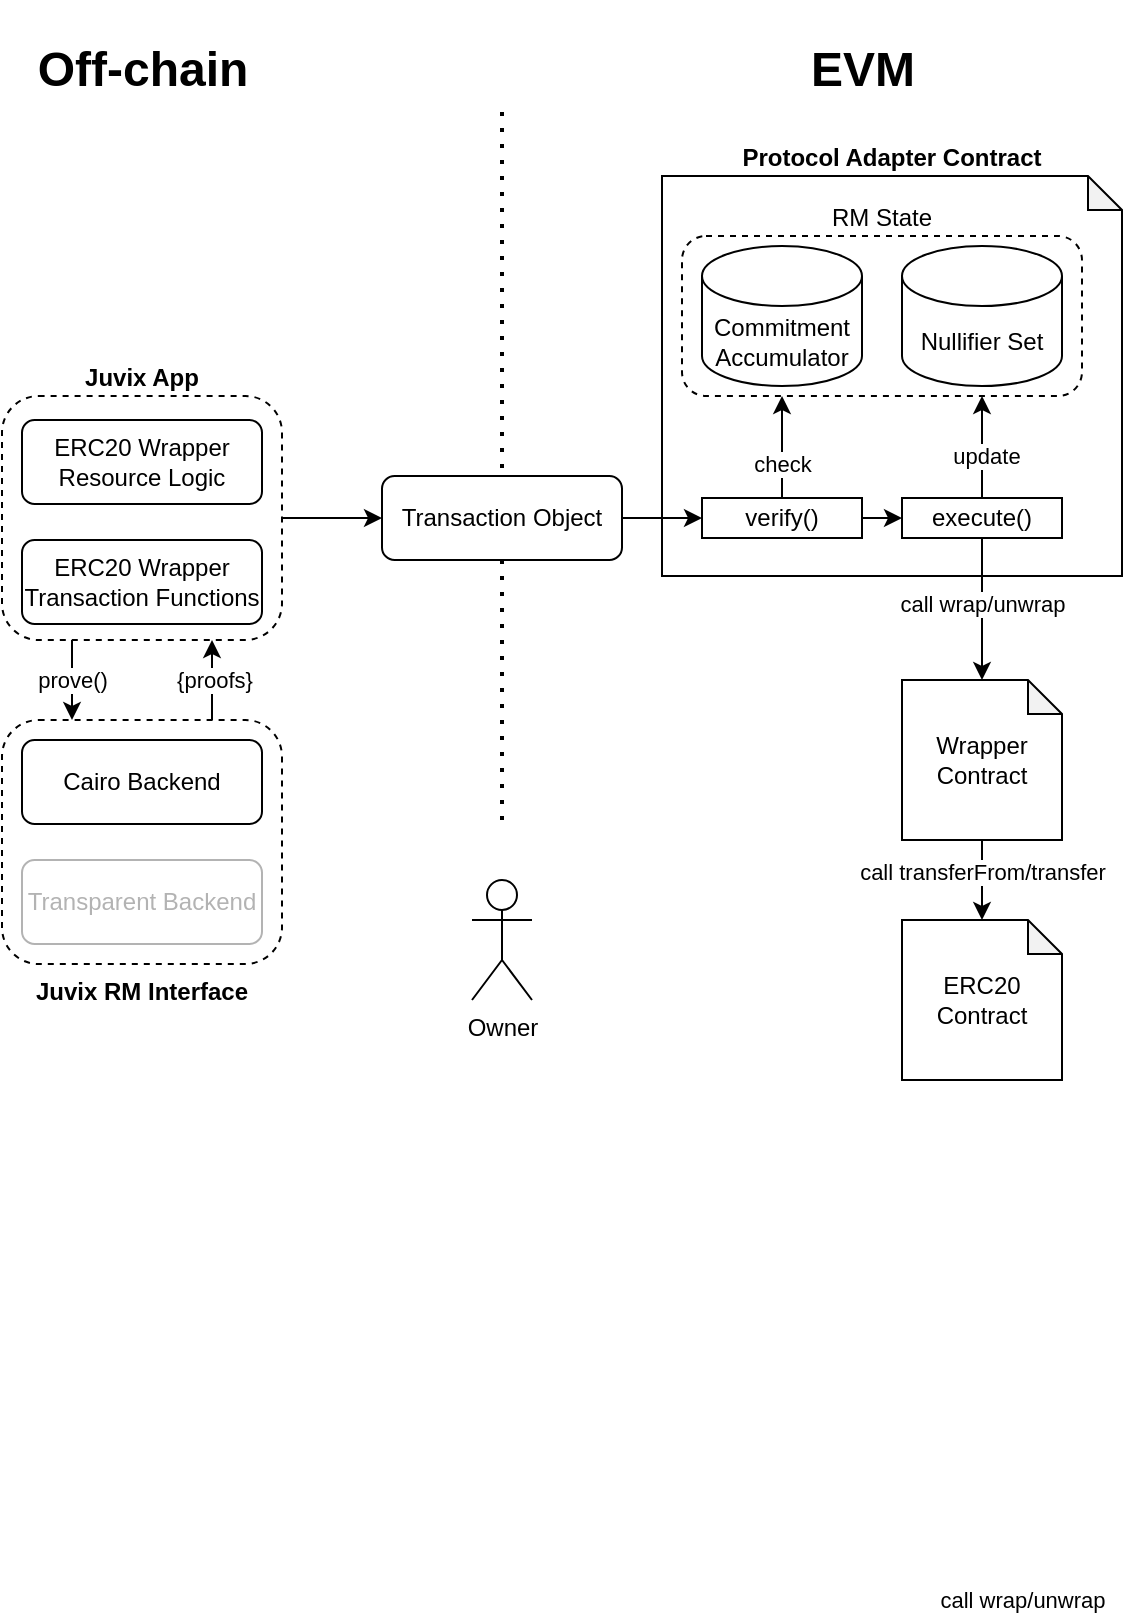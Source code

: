 <mxfile version="26.0.4" pages="2">
  <diagram id="tM9kfIp5Qyka0k5oFpX9" name="PA">
    <mxGraphModel dx="1434" dy="854" grid="1" gridSize="10" guides="1" tooltips="1" connect="1" arrows="1" fold="1" page="1" pageScale="1" pageWidth="1000" pageHeight="1000" math="0" shadow="0">
      <root>
        <mxCell id="0" />
        <mxCell id="1" parent="0" />
        <mxCell id="Yuy0NbO3R7iWnkuzjXzV-1" value="&lt;b&gt;Protocol Adapter Contract&lt;/b&gt;" style="shape=note;whiteSpace=wrap;html=1;backgroundOutline=1;darkOpacity=0.05;size=17;labelPosition=center;verticalLabelPosition=top;align=center;verticalAlign=bottom;" vertex="1" parent="1">
          <mxGeometry x="1080" y="158" width="230" height="200" as="geometry" />
        </mxCell>
        <mxCell id="X1gRVMsdoYetH-ZWvzMt-2" value="" style="endArrow=none;dashed=1;html=1;dashPattern=1 3;strokeWidth=2;rounded=0;" edge="1" parent="1">
          <mxGeometry width="50" height="50" relative="1" as="geometry">
            <mxPoint x="1000" y="480" as="sourcePoint" />
            <mxPoint x="1000" y="120" as="targetPoint" />
          </mxGeometry>
        </mxCell>
        <mxCell id="X1gRVMsdoYetH-ZWvzMt-3" value="&lt;h1&gt;EVM&lt;/h1&gt;" style="text;html=1;align=center;verticalAlign=middle;resizable=0;points=[];autosize=1;strokeColor=none;fillColor=none;" vertex="1" parent="1">
          <mxGeometry x="1140" y="70" width="80" height="70" as="geometry" />
        </mxCell>
        <mxCell id="X1gRVMsdoYetH-ZWvzMt-4" value="&lt;h1&gt;Off-chain&lt;/h1&gt;" style="text;html=1;align=center;verticalAlign=middle;resizable=0;points=[];autosize=1;strokeColor=none;fillColor=none;" vertex="1" parent="1">
          <mxGeometry x="755" y="70" width="130" height="70" as="geometry" />
        </mxCell>
        <mxCell id="X1gRVMsdoYetH-ZWvzMt-6" value="Wrapper&lt;br&gt;Contract" style="shape=note;whiteSpace=wrap;html=1;backgroundOutline=1;darkOpacity=0.05;size=17;" vertex="1" parent="1">
          <mxGeometry x="1200" y="410" width="80" height="80" as="geometry" />
        </mxCell>
        <mxCell id="X1gRVMsdoYetH-ZWvzMt-18" value="prove()" style="edgeStyle=orthogonalEdgeStyle;rounded=0;orthogonalLoop=1;jettySize=auto;html=1;exitX=0.25;exitY=1;exitDx=0;exitDy=0;entryX=0.25;entryY=0;entryDx=0;entryDy=0;" edge="1" parent="1" source="X1gRVMsdoYetH-ZWvzMt-8" target="X1gRVMsdoYetH-ZWvzMt-14">
          <mxGeometry relative="1" as="geometry" />
        </mxCell>
        <mxCell id="X1gRVMsdoYetH-ZWvzMt-21" style="edgeStyle=orthogonalEdgeStyle;rounded=0;orthogonalLoop=1;jettySize=auto;html=1;exitX=1;exitY=0.5;exitDx=0;exitDy=0;entryX=0;entryY=0.5;entryDx=0;entryDy=0;" edge="1" parent="1" source="X1gRVMsdoYetH-ZWvzMt-8" target="X1gRVMsdoYetH-ZWvzMt-22">
          <mxGeometry relative="1" as="geometry">
            <mxPoint x="940" y="329" as="targetPoint" />
          </mxGeometry>
        </mxCell>
        <mxCell id="X1gRVMsdoYetH-ZWvzMt-8" value="&lt;b&gt;Juvix App&lt;/b&gt;" style="rounded=1;whiteSpace=wrap;html=1;dashed=1;labelPosition=center;verticalLabelPosition=top;align=center;verticalAlign=bottom;" vertex="1" parent="1">
          <mxGeometry x="750" y="268" width="140" height="122" as="geometry" />
        </mxCell>
        <mxCell id="X1gRVMsdoYetH-ZWvzMt-9" value="ERC20 Wrapper Resource Logic" style="rounded=1;whiteSpace=wrap;html=1;" vertex="1" parent="1">
          <mxGeometry x="760" y="280" width="120" height="42" as="geometry" />
        </mxCell>
        <mxCell id="X1gRVMsdoYetH-ZWvzMt-10" value="&lt;div&gt;ERC20 Wrapper&lt;/div&gt;Transaction Functions" style="rounded=1;whiteSpace=wrap;html=1;" vertex="1" parent="1">
          <mxGeometry x="760" y="340" width="120" height="42" as="geometry" />
        </mxCell>
        <mxCell id="X1gRVMsdoYetH-ZWvzMt-19" style="edgeStyle=orthogonalEdgeStyle;rounded=0;orthogonalLoop=1;jettySize=auto;html=1;exitX=0.75;exitY=0;exitDx=0;exitDy=0;entryX=0.75;entryY=1;entryDx=0;entryDy=0;" edge="1" parent="1" source="X1gRVMsdoYetH-ZWvzMt-14" target="X1gRVMsdoYetH-ZWvzMt-8">
          <mxGeometry relative="1" as="geometry" />
        </mxCell>
        <mxCell id="X1gRVMsdoYetH-ZWvzMt-20" value="{proofs}" style="edgeLabel;html=1;align=center;verticalAlign=middle;resizable=0;points=[];" vertex="1" connectable="0" parent="X1gRVMsdoYetH-ZWvzMt-19">
          <mxGeometry y="-1" relative="1" as="geometry">
            <mxPoint as="offset" />
          </mxGeometry>
        </mxCell>
        <mxCell id="X1gRVMsdoYetH-ZWvzMt-14" value="&lt;b&gt;Juvix&amp;nbsp;&lt;/b&gt;&lt;b&gt;RM&lt;/b&gt;&lt;b&gt;&amp;nbsp;Interface&lt;/b&gt;" style="rounded=1;whiteSpace=wrap;html=1;dashed=1;labelPosition=center;verticalLabelPosition=bottom;align=center;verticalAlign=top;" vertex="1" parent="1">
          <mxGeometry x="750" y="430" width="140" height="122" as="geometry" />
        </mxCell>
        <mxCell id="X1gRVMsdoYetH-ZWvzMt-16" value="Cairo Backend" style="rounded=1;whiteSpace=wrap;html=1;" vertex="1" parent="1">
          <mxGeometry x="760" y="440" width="120" height="42" as="geometry" />
        </mxCell>
        <mxCell id="X1gRVMsdoYetH-ZWvzMt-22" value="Transaction Object" style="rounded=1;whiteSpace=wrap;html=1;" vertex="1" parent="1">
          <mxGeometry x="940" y="308" width="120" height="42" as="geometry" />
        </mxCell>
        <mxCell id="X1gRVMsdoYetH-ZWvzMt-24" value="Transparent Backend" style="rounded=1;whiteSpace=wrap;html=1;fontColor=#B3B3B3;strokeColor=#B3B3B3;" vertex="1" parent="1">
          <mxGeometry x="760" y="500" width="120" height="42" as="geometry" />
        </mxCell>
        <mxCell id="X1gRVMsdoYetH-ZWvzMt-26" style="edgeStyle=orthogonalEdgeStyle;rounded=0;orthogonalLoop=1;jettySize=auto;html=1;entryX=0;entryY=0.5;entryDx=0;entryDy=0;exitX=1;exitY=0.5;exitDx=0;exitDy=0;" edge="1" parent="1" source="X1gRVMsdoYetH-ZWvzMt-22" target="Yuy0NbO3R7iWnkuzjXzV-9">
          <mxGeometry relative="1" as="geometry">
            <mxPoint x="660" y="290" as="sourcePoint" />
            <mxPoint x="1120" y="219.5" as="targetPoint" />
          </mxGeometry>
        </mxCell>
        <mxCell id="X1gRVMsdoYetH-ZWvzMt-32" value="ERC20&lt;br&gt;Contract" style="shape=note;whiteSpace=wrap;html=1;backgroundOutline=1;darkOpacity=0.05;size=17;" vertex="1" parent="1">
          <mxGeometry x="1200" y="530" width="80" height="80" as="geometry" />
        </mxCell>
        <mxCell id="X1gRVMsdoYetH-ZWvzMt-36" value="Owner" style="shape=umlActor;verticalLabelPosition=bottom;verticalAlign=top;html=1;outlineConnect=0;" vertex="1" parent="1">
          <mxGeometry x="985" y="510" width="30" height="60" as="geometry" />
        </mxCell>
        <mxCell id="X1gRVMsdoYetH-ZWvzMt-69" style="edgeStyle=orthogonalEdgeStyle;rounded=0;orthogonalLoop=1;jettySize=auto;html=1;exitX=0.5;exitY=1;exitDx=0;exitDy=0;entryX=0.5;entryY=0;entryDx=0;entryDy=0;entryPerimeter=0;" edge="1" parent="1" source="Yuy0NbO3R7iWnkuzjXzV-8" target="X1gRVMsdoYetH-ZWvzMt-6">
          <mxGeometry relative="1" as="geometry">
            <mxPoint x="1280" y="500" as="sourcePoint" />
            <mxPoint x="1280" y="650" as="targetPoint" />
          </mxGeometry>
        </mxCell>
        <mxCell id="Yuy0NbO3R7iWnkuzjXzV-14" value="call wrap/unwrap" style="edgeLabel;html=1;align=center;verticalAlign=middle;resizable=0;points=[];" vertex="1" connectable="0" parent="X1gRVMsdoYetH-ZWvzMt-69">
          <mxGeometry x="0.099" y="2" relative="1" as="geometry">
            <mxPoint x="-2" y="-6" as="offset" />
          </mxGeometry>
        </mxCell>
        <mxCell id="X1gRVMsdoYetH-ZWvzMt-75" style="edgeStyle=orthogonalEdgeStyle;rounded=0;orthogonalLoop=1;jettySize=auto;html=1;entryX=0.5;entryY=0;entryDx=0;entryDy=0;entryPerimeter=0;exitX=0.5;exitY=1;exitDx=0;exitDy=0;exitPerimeter=0;" edge="1" parent="1" source="X1gRVMsdoYetH-ZWvzMt-6" target="X1gRVMsdoYetH-ZWvzMt-32">
          <mxGeometry relative="1" as="geometry">
            <mxPoint x="1350" y="440" as="sourcePoint" />
            <mxPoint x="1250" y="420" as="targetPoint" />
          </mxGeometry>
        </mxCell>
        <mxCell id="X1gRVMsdoYetH-ZWvzMt-76" value="call transferFrom/transfer" style="edgeLabel;html=1;align=center;verticalAlign=middle;resizable=0;points=[];" vertex="1" connectable="0" parent="X1gRVMsdoYetH-ZWvzMt-75">
          <mxGeometry x="-0.2" relative="1" as="geometry">
            <mxPoint as="offset" />
          </mxGeometry>
        </mxCell>
        <mxCell id="Yuy0NbO3R7iWnkuzjXzV-5" style="edgeStyle=orthogonalEdgeStyle;rounded=0;orthogonalLoop=1;jettySize=auto;html=1;exitX=0.5;exitY=0;exitDx=0;exitDy=0;entryX=0.75;entryY=1;entryDx=0;entryDy=0;" edge="1" parent="1" source="Yuy0NbO3R7iWnkuzjXzV-8" target="Yuy0NbO3R7iWnkuzjXzV-2">
          <mxGeometry relative="1" as="geometry" />
        </mxCell>
        <mxCell id="Yuy0NbO3R7iWnkuzjXzV-6" value="update" style="edgeLabel;html=1;align=center;verticalAlign=middle;resizable=0;points=[];" vertex="1" connectable="0" parent="Yuy0NbO3R7iWnkuzjXzV-5">
          <mxGeometry x="-0.178" y="-2" relative="1" as="geometry">
            <mxPoint as="offset" />
          </mxGeometry>
        </mxCell>
        <mxCell id="Yuy0NbO3R7iWnkuzjXzV-7" style="edgeStyle=orthogonalEdgeStyle;rounded=0;orthogonalLoop=1;jettySize=auto;html=1;entryX=0;entryY=0.5;entryDx=0;entryDy=0;exitX=1;exitY=0.5;exitDx=0;exitDy=0;" edge="1" parent="1" source="Yuy0NbO3R7iWnkuzjXzV-9" target="Yuy0NbO3R7iWnkuzjXzV-8">
          <mxGeometry relative="1" as="geometry">
            <mxPoint x="1090" y="498" as="sourcePoint" />
          </mxGeometry>
        </mxCell>
        <mxCell id="Yuy0NbO3R7iWnkuzjXzV-8" value="execute()" style="rounded=0;whiteSpace=wrap;html=1;" vertex="1" parent="1">
          <mxGeometry x="1200" y="319" width="80" height="20" as="geometry" />
        </mxCell>
        <mxCell id="Yuy0NbO3R7iWnkuzjXzV-9" value="verify()" style="rounded=0;whiteSpace=wrap;html=1;" vertex="1" parent="1">
          <mxGeometry x="1100" y="319" width="80" height="20" as="geometry" />
        </mxCell>
        <mxCell id="Yuy0NbO3R7iWnkuzjXzV-10" style="edgeStyle=orthogonalEdgeStyle;rounded=0;orthogonalLoop=1;jettySize=auto;html=1;entryX=0.25;entryY=1;entryDx=0;entryDy=0;exitX=0.5;exitY=0;exitDx=0;exitDy=0;" edge="1" parent="1" source="Yuy0NbO3R7iWnkuzjXzV-9" target="Yuy0NbO3R7iWnkuzjXzV-2">
          <mxGeometry relative="1" as="geometry">
            <mxPoint x="1210" y="508" as="sourcePoint" />
            <mxPoint x="1240" y="361" as="targetPoint" />
          </mxGeometry>
        </mxCell>
        <mxCell id="Yuy0NbO3R7iWnkuzjXzV-11" value="check" style="edgeLabel;html=1;align=center;verticalAlign=middle;resizable=0;points=[];" vertex="1" connectable="0" parent="Yuy0NbO3R7iWnkuzjXzV-10">
          <mxGeometry x="-0.267" y="1" relative="1" as="geometry">
            <mxPoint x="1" y="1" as="offset" />
          </mxGeometry>
        </mxCell>
        <mxCell id="Yuy0NbO3R7iWnkuzjXzV-12" value="call wrap/unwrap" style="edgeLabel;html=1;align=center;verticalAlign=middle;resizable=0;points=[];" vertex="1" connectable="0" parent="1">
          <mxGeometry x="1260" y="870" as="geometry" />
        </mxCell>
        <mxCell id="Yuy0NbO3R7iWnkuzjXzV-13" value="" style="group" vertex="1" connectable="0" parent="1">
          <mxGeometry x="1090" y="188" width="200" height="80" as="geometry" />
        </mxCell>
        <mxCell id="Yuy0NbO3R7iWnkuzjXzV-2" value="RM State" style="rounded=1;whiteSpace=wrap;html=1;dashed=1;labelPosition=center;verticalLabelPosition=top;align=center;verticalAlign=bottom;" vertex="1" parent="Yuy0NbO3R7iWnkuzjXzV-13">
          <mxGeometry width="200" height="80" as="geometry" />
        </mxCell>
        <mxCell id="Yuy0NbO3R7iWnkuzjXzV-3" value="Nullifier Set" style="shape=cylinder3;whiteSpace=wrap;html=1;boundedLbl=1;backgroundOutline=1;size=15;" vertex="1" parent="Yuy0NbO3R7iWnkuzjXzV-13">
          <mxGeometry x="110" y="5" width="80" height="70" as="geometry" />
        </mxCell>
        <mxCell id="Yuy0NbO3R7iWnkuzjXzV-4" value="Commitment Accumulator" style="shape=cylinder3;whiteSpace=wrap;html=1;boundedLbl=1;backgroundOutline=1;size=15;" vertex="1" parent="Yuy0NbO3R7iWnkuzjXzV-13">
          <mxGeometry x="10" y="5" width="80" height="70" as="geometry" />
        </mxCell>
      </root>
    </mxGraphModel>
  </diagram>
  <diagram name="Dependencies" id="EIu5864ZiPGgtCrqBXp_">
    <mxGraphModel dx="2434" dy="854" grid="1" gridSize="10" guides="1" tooltips="1" connect="1" arrows="1" fold="1" page="1" pageScale="1" pageWidth="1000" pageHeight="1000" math="0" shadow="0">
      <root>
        <mxCell id="0" />
        <mxCell id="1" parent="0" />
        <mxCell id="OTA7IhnV_E8W4GshgQvg-14" style="edgeStyle=orthogonalEdgeStyle;rounded=0;orthogonalLoop=1;jettySize=auto;html=1;exitX=0.5;exitY=1;exitDx=0;exitDy=0;entryX=0;entryY=0.5;entryDx=0;entryDy=0;noEdgeStyle=1;orthogonal=1;" edge="1" parent="1" source="OTA7IhnV_E8W4GshgQvg-1" target="OTA7IhnV_E8W4GshgQvg-12">
          <mxGeometry relative="1" as="geometry">
            <Array as="points">
              <mxPoint x="92" y="98.333" />
              <mxPoint x="168" y="20" />
            </Array>
          </mxGeometry>
        </mxCell>
        <mxCell id="OTA7IhnV_E8W4GshgQvg-17" value="has" style="edgeLabel;html=1;align=center;verticalAlign=middle;resizable=0;points=[];" vertex="1" connectable="0" parent="OTA7IhnV_E8W4GshgQvg-14">
          <mxGeometry x="0.325" y="1" relative="1" as="geometry">
            <mxPoint as="offset" />
          </mxGeometry>
        </mxCell>
        <mxCell id="OTA7IhnV_E8W4GshgQvg-15" style="edgeStyle=orthogonalEdgeStyle;rounded=0;orthogonalLoop=1;jettySize=auto;html=1;exitX=0.5;exitY=1;exitDx=0;exitDy=0;entryX=0;entryY=0.5;entryDx=0;entryDy=0;noEdgeStyle=1;orthogonal=1;" edge="1" parent="1" source="OTA7IhnV_E8W4GshgQvg-1" target="OTA7IhnV_E8W4GshgQvg-11">
          <mxGeometry relative="1" as="geometry">
            <Array as="points">
              <mxPoint x="96" y="111.667" />
              <mxPoint x="130" y="100" />
              <mxPoint x="310" y="100" />
              <mxPoint x="348" y="117.5" />
            </Array>
          </mxGeometry>
        </mxCell>
        <mxCell id="OTA7IhnV_E8W4GshgQvg-16" value="has" style="edgeLabel;html=1;align=center;verticalAlign=middle;resizable=0;points=[];" vertex="1" connectable="0" parent="OTA7IhnV_E8W4GshgQvg-15">
          <mxGeometry x="-0.188" y="-2" relative="1" as="geometry">
            <mxPoint as="offset" />
          </mxGeometry>
        </mxCell>
        <mxCell id="OTA7IhnV_E8W4GshgQvg-23" style="edgeStyle=orthogonalEdgeStyle;rounded=0;orthogonalLoop=1;jettySize=auto;html=1;exitX=0;exitY=0.5;exitDx=0;exitDy=0;noEdgeStyle=1;orthogonal=1;" edge="1" parent="1" source="OTA7IhnV_E8W4GshgQvg-1" target="OTA7IhnV_E8W4GshgQvg-18">
          <mxGeometry relative="1" as="geometry">
            <Array as="points">
              <mxPoint x="94" y="105" />
              <mxPoint x="130" y="70" />
              <mxPoint x="310" y="70" />
              <mxPoint x="310" y="75" />
              <mxPoint x="490" y="75" />
              <mxPoint x="526" y="120" />
            </Array>
          </mxGeometry>
        </mxCell>
        <mxCell id="OTA7IhnV_E8W4GshgQvg-24" value="has" style="edgeLabel;html=1;align=center;verticalAlign=middle;resizable=0;points=[];" vertex="1" connectable="0" parent="OTA7IhnV_E8W4GshgQvg-23">
          <mxGeometry x="-0.369" relative="1" as="geometry">
            <mxPoint as="offset" />
          </mxGeometry>
        </mxCell>
        <mxCell id="OTA7IhnV_E8W4GshgQvg-29" style="edgeStyle=orthogonalEdgeStyle;rounded=0;orthogonalLoop=1;jettySize=auto;html=1;exitX=1;exitY=0.25;exitDx=0;exitDy=0;noEdgeStyle=1;orthogonal=1;" edge="1" parent="1" source="OTA7IhnV_E8W4GshgQvg-1" target="OTA7IhnV_E8W4GshgQvg-5">
          <mxGeometry relative="1" as="geometry">
            <Array as="points">
              <mxPoint x="96" y="118.333" />
              <mxPoint x="130" y="130" />
              <mxPoint x="310" y="130" />
              <mxPoint x="310" y="175" />
              <mxPoint x="490" y="175" />
              <mxPoint x="528" y="178.75" />
            </Array>
          </mxGeometry>
        </mxCell>
        <mxCell id="OTA7IhnV_E8W4GshgQvg-30" value="computes" style="edgeLabel;html=1;align=center;verticalAlign=middle;resizable=0;points=[];" vertex="1" connectable="0" parent="OTA7IhnV_E8W4GshgQvg-29">
          <mxGeometry x="-0.282" relative="1" as="geometry">
            <mxPoint as="offset" />
          </mxGeometry>
        </mxCell>
        <mxCell id="OTA7IhnV_E8W4GshgQvg-35" style="edgeStyle=orthogonalEdgeStyle;rounded=0;orthogonalLoop=1;jettySize=auto;html=1;exitX=0.5;exitY=0;exitDx=0;exitDy=0;entryX=0;entryY=0.5;entryDx=0;entryDy=0;noEdgeStyle=1;orthogonal=1;" edge="1" parent="1" source="OTA7IhnV_E8W4GshgQvg-1" target="OTA7IhnV_E8W4GshgQvg-34">
          <mxGeometry relative="1" as="geometry">
            <Array as="points">
              <mxPoint x="94" y="125.0" />
              <mxPoint x="168" y="180" />
            </Array>
          </mxGeometry>
        </mxCell>
        <mxCell id="OTA7IhnV_E8W4GshgQvg-36" value="has" style="edgeLabel;html=1;align=center;verticalAlign=middle;resizable=0;points=[];" vertex="1" connectable="0" parent="OTA7IhnV_E8W4GshgQvg-35">
          <mxGeometry x="0.212" y="2" relative="1" as="geometry">
            <mxPoint as="offset" />
          </mxGeometry>
        </mxCell>
        <mxCell id="OTA7IhnV_E8W4GshgQvg-39" style="edgeStyle=orthogonalEdgeStyle;rounded=0;orthogonalLoop=1;jettySize=auto;html=1;exitX=1;exitY=0.5;exitDx=0;exitDy=0;noEdgeStyle=1;orthogonal=1;" edge="1" parent="1" source="OTA7IhnV_E8W4GshgQvg-1" target="OTA7IhnV_E8W4GshgQvg-4">
          <mxGeometry relative="1" as="geometry">
            <Array as="points">
              <mxPoint x="92" y="131.667" />
              <mxPoint x="130" y="230" />
              <mxPoint x="310" y="230" />
              <mxPoint x="310" y="275" />
              <mxPoint x="490" y="275" />
              <mxPoint x="528" y="250" />
            </Array>
          </mxGeometry>
        </mxCell>
        <mxCell id="OTA7IhnV_E8W4GshgQvg-40" value="computes" style="edgeLabel;html=1;align=center;verticalAlign=middle;resizable=0;points=[];" vertex="1" connectable="0" parent="OTA7IhnV_E8W4GshgQvg-39">
          <mxGeometry x="0.017" y="-3" relative="1" as="geometry">
            <mxPoint as="offset" />
          </mxGeometry>
        </mxCell>
        <mxCell id="OTA7IhnV_E8W4GshgQvg-1" value="Resource" style="rounded=1;whiteSpace=wrap;html=1;" vertex="1" parent="1">
          <mxGeometry y="95" width="80" height="40" as="geometry" />
        </mxCell>
        <mxCell id="OTA7IhnV_E8W4GshgQvg-63" style="edgeStyle=orthogonalEdgeStyle;rounded=0;orthogonalLoop=1;jettySize=auto;html=1;exitX=1;exitY=0.25;exitDx=0;exitDy=0;entryX=0;entryY=0.5;entryDx=0;entryDy=0;noEdgeStyle=1;orthogonal=1;" edge="1" parent="1" source="OTA7IhnV_E8W4GshgQvg-3" target="OTA7IhnV_E8W4GshgQvg-50">
          <mxGeometry relative="1" as="geometry">
            <Array as="points">
              <mxPoint x="92" y="373.75" />
              <mxPoint x="168" y="280" />
            </Array>
          </mxGeometry>
        </mxCell>
        <mxCell id="OTA7IhnV_E8W4GshgQvg-64" value="verifies" style="edgeLabel;html=1;align=center;verticalAlign=middle;resizable=0;points=[];" vertex="1" connectable="0" parent="OTA7IhnV_E8W4GshgQvg-63">
          <mxGeometry x="-0.565" relative="1" as="geometry">
            <mxPoint as="offset" />
          </mxGeometry>
        </mxCell>
        <mxCell id="OTA7IhnV_E8W4GshgQvg-65" style="edgeStyle=orthogonalEdgeStyle;rounded=0;orthogonalLoop=1;jettySize=auto;html=1;exitX=1;exitY=0.5;exitDx=0;exitDy=0;entryX=0;entryY=0.5;entryDx=0;entryDy=0;noEdgeStyle=1;orthogonal=1;" edge="1" parent="1" source="OTA7IhnV_E8W4GshgQvg-3" target="OTA7IhnV_E8W4GshgQvg-57">
          <mxGeometry relative="1" as="geometry">
            <Array as="points">
              <mxPoint x="94" y="381.25" />
              <mxPoint x="168" y="350" />
            </Array>
          </mxGeometry>
        </mxCell>
        <mxCell id="OTA7IhnV_E8W4GshgQvg-66" value="verifies" style="edgeLabel;html=1;align=center;verticalAlign=middle;resizable=0;points=[];" vertex="1" connectable="0" parent="OTA7IhnV_E8W4GshgQvg-65">
          <mxGeometry x="-0.21" y="3" relative="1" as="geometry">
            <mxPoint as="offset" />
          </mxGeometry>
        </mxCell>
        <mxCell id="OTA7IhnV_E8W4GshgQvg-67" style="edgeStyle=orthogonalEdgeStyle;rounded=0;orthogonalLoop=1;jettySize=auto;html=1;exitX=1;exitY=0.75;exitDx=0;exitDy=0;entryX=0;entryY=0.5;entryDx=0;entryDy=0;noEdgeStyle=1;orthogonal=1;" edge="1" parent="1" source="OTA7IhnV_E8W4GshgQvg-3" target="OTA7IhnV_E8W4GshgQvg-53">
          <mxGeometry relative="1" as="geometry">
            <Array as="points">
              <mxPoint x="92" y="396.25" />
              <mxPoint x="168" y="490" />
            </Array>
          </mxGeometry>
        </mxCell>
        <mxCell id="OTA7IhnV_E8W4GshgQvg-68" value="verifies" style="edgeLabel;html=1;align=center;verticalAlign=middle;resizable=0;points=[];" vertex="1" connectable="0" parent="OTA7IhnV_E8W4GshgQvg-67">
          <mxGeometry x="-0.333" relative="1" as="geometry">
            <mxPoint as="offset" />
          </mxGeometry>
        </mxCell>
        <mxCell id="OTA7IhnV_E8W4GshgQvg-69" style="edgeStyle=orthogonalEdgeStyle;rounded=0;orthogonalLoop=1;jettySize=auto;html=1;exitX=1;exitY=0.75;exitDx=0;exitDy=0;entryX=0;entryY=0.5;entryDx=0;entryDy=0;noEdgeStyle=1;orthogonal=1;" edge="1" parent="1" source="OTA7IhnV_E8W4GshgQvg-3" target="OTA7IhnV_E8W4GshgQvg-7">
          <mxGeometry relative="1" as="geometry">
            <Array as="points">
              <mxPoint x="94" y="388.75" />
              <mxPoint x="168" y="420" />
            </Array>
          </mxGeometry>
        </mxCell>
        <mxCell id="OTA7IhnV_E8W4GshgQvg-70" value="executes" style="edgeLabel;html=1;align=center;verticalAlign=middle;resizable=0;points=[];" vertex="1" connectable="0" parent="OTA7IhnV_E8W4GshgQvg-69">
          <mxGeometry x="-0.127" y="1" relative="1" as="geometry">
            <mxPoint as="offset" />
          </mxGeometry>
        </mxCell>
        <mxCell id="OTA7IhnV_E8W4GshgQvg-3" value="Protocol Adapter" style="rounded=1;whiteSpace=wrap;html=1;" vertex="1" parent="1">
          <mxGeometry y="365" width="80" height="40" as="geometry" />
        </mxCell>
        <mxCell id="OTA7IhnV_E8W4GshgQvg-4" value="Commitment" style="rounded=1;whiteSpace=wrap;html=1;" vertex="1" parent="1">
          <mxGeometry x="540" y="240" width="80" height="40" as="geometry" />
        </mxCell>
        <mxCell id="OTA7IhnV_E8W4GshgQvg-5" value="Nullifier" style="rounded=1;whiteSpace=wrap;html=1;" vertex="1" parent="1">
          <mxGeometry x="540" y="170" width="80" height="40" as="geometry" />
        </mxCell>
        <mxCell id="OTA7IhnV_E8W4GshgQvg-20" style="edgeStyle=orthogonalEdgeStyle;rounded=0;orthogonalLoop=1;jettySize=auto;html=1;exitX=0;exitY=0.5;exitDx=0;exitDy=0;entryX=0.5;entryY=0;entryDx=0;entryDy=0;noEdgeStyle=1;orthogonal=1;" edge="1" parent="1" source="OTA7IhnV_E8W4GshgQvg-7" target="OTA7IhnV_E8W4GshgQvg-19">
          <mxGeometry relative="1" as="geometry">
            <Array as="points">
              <mxPoint x="272" y="427.5" />
              <mxPoint x="310" y="435" />
              <mxPoint x="490" y="435" />
              <mxPoint x="490" y="435" />
              <mxPoint x="670" y="435" />
              <mxPoint x="706" y="380" />
            </Array>
          </mxGeometry>
        </mxCell>
        <mxCell id="OTA7IhnV_E8W4GshgQvg-22" value="has" style="edgeLabel;html=1;align=center;verticalAlign=middle;resizable=0;points=[];" vertex="1" connectable="0" parent="OTA7IhnV_E8W4GshgQvg-20">
          <mxGeometry x="-0.317" y="-2" relative="1" as="geometry">
            <mxPoint as="offset" />
          </mxGeometry>
        </mxCell>
        <mxCell id="OTA7IhnV_E8W4GshgQvg-41" value="has" style="edgeStyle=orthogonalEdgeStyle;rounded=0;orthogonalLoop=1;jettySize=auto;html=1;exitX=1;exitY=0.5;exitDx=0;exitDy=0;entryX=0;entryY=0.5;entryDx=0;entryDy=0;noEdgeStyle=1;orthogonal=1;" edge="1" parent="1" source="OTA7IhnV_E8W4GshgQvg-7" target="OTA7IhnV_E8W4GshgQvg-8">
          <mxGeometry relative="1" as="geometry">
            <Array as="points">
              <mxPoint x="272" y="412.5" />
              <mxPoint x="348" y="385" />
            </Array>
          </mxGeometry>
        </mxCell>
        <mxCell id="OTA7IhnV_E8W4GshgQvg-7" value="Transaction" style="rounded=1;whiteSpace=wrap;html=1;" vertex="1" parent="1">
          <mxGeometry x="180" y="400" width="80" height="40" as="geometry" />
        </mxCell>
        <mxCell id="OTA7IhnV_E8W4GshgQvg-43" style="edgeStyle=orthogonalEdgeStyle;rounded=0;orthogonalLoop=1;jettySize=auto;html=1;exitX=0.25;exitY=0;exitDx=0;exitDy=0;entryX=0;entryY=0.75;entryDx=0;entryDy=0;noEdgeStyle=1;orthogonal=1;" edge="1" parent="1" source="OTA7IhnV_E8W4GshgQvg-8" target="OTA7IhnV_E8W4GshgQvg-4">
          <mxGeometry relative="1" as="geometry">
            <Array as="points">
              <mxPoint x="454" y="385" />
              <mxPoint x="528" y="270" />
            </Array>
          </mxGeometry>
        </mxCell>
        <mxCell id="OTA7IhnV_E8W4GshgQvg-44" value="Includes" style="edgeLabel;html=1;align=center;verticalAlign=middle;resizable=0;points=[];" vertex="1" connectable="0" parent="OTA7IhnV_E8W4GshgQvg-43">
          <mxGeometry x="0.3" y="-1" relative="1" as="geometry">
            <mxPoint x="1" as="offset" />
          </mxGeometry>
        </mxCell>
        <mxCell id="OTA7IhnV_E8W4GshgQvg-45" style="edgeStyle=orthogonalEdgeStyle;rounded=0;orthogonalLoop=1;jettySize=auto;html=1;exitX=0.5;exitY=0;exitDx=0;exitDy=0;noEdgeStyle=1;orthogonal=1;" edge="1" parent="1" source="OTA7IhnV_E8W4GshgQvg-8" target="OTA7IhnV_E8W4GshgQvg-5">
          <mxGeometry relative="1" as="geometry">
            <Array as="points">
              <mxPoint x="452" y="375" />
              <mxPoint x="528" y="201.25" />
            </Array>
          </mxGeometry>
        </mxCell>
        <mxCell id="OTA7IhnV_E8W4GshgQvg-46" value="includes" style="edgeLabel;html=1;align=center;verticalAlign=middle;resizable=0;points=[];" vertex="1" connectable="0" parent="OTA7IhnV_E8W4GshgQvg-45">
          <mxGeometry x="-0.569" y="-1" relative="1" as="geometry">
            <mxPoint x="1" as="offset" />
          </mxGeometry>
        </mxCell>
        <mxCell id="OTA7IhnV_E8W4GshgQvg-48" style="edgeStyle=orthogonalEdgeStyle;rounded=0;orthogonalLoop=1;jettySize=auto;html=1;exitX=1;exitY=0.5;exitDx=0;exitDy=0;entryX=0;entryY=0.5;entryDx=0;entryDy=0;noEdgeStyle=1;orthogonal=1;" edge="1" parent="1" source="OTA7IhnV_E8W4GshgQvg-8" target="OTA7IhnV_E8W4GshgQvg-47">
          <mxGeometry relative="1" as="geometry">
            <Array as="points">
              <mxPoint x="452" y="395" />
            </Array>
          </mxGeometry>
        </mxCell>
        <mxCell id="OTA7IhnV_E8W4GshgQvg-49" value="includes" style="edgeLabel;html=1;align=center;verticalAlign=middle;resizable=0;points=[];" vertex="1" connectable="0" parent="OTA7IhnV_E8W4GshgQvg-48">
          <mxGeometry x="-0.294" y="2" relative="1" as="geometry">
            <mxPoint as="offset" />
          </mxGeometry>
        </mxCell>
        <mxCell id="OTA7IhnV_E8W4GshgQvg-8" value="Action" style="rounded=1;whiteSpace=wrap;html=1;" vertex="1" parent="1">
          <mxGeometry x="360" y="365" width="80" height="40" as="geometry" />
        </mxCell>
        <mxCell id="OTA7IhnV_E8W4GshgQvg-26" style="edgeStyle=orthogonalEdgeStyle;rounded=0;orthogonalLoop=1;jettySize=auto;html=1;exitX=0.25;exitY=1;exitDx=0;exitDy=0;entryX=0;entryY=0.5;entryDx=0;entryDy=0;noEdgeStyle=1;orthogonal=1;" edge="1" parent="1" source="OTA7IhnV_E8W4GshgQvg-11" target="OTA7IhnV_E8W4GshgQvg-18">
          <mxGeometry relative="1" as="geometry">
            <Array as="points">
              <mxPoint x="452" y="125" />
              <mxPoint x="528" y="130" />
            </Array>
          </mxGeometry>
        </mxCell>
        <mxCell id="OTA7IhnV_E8W4GshgQvg-28" value="determines" style="edgeLabel;html=1;align=center;verticalAlign=middle;resizable=0;points=[];" vertex="1" connectable="0" parent="OTA7IhnV_E8W4GshgQvg-26">
          <mxGeometry x="0.353" y="1" relative="1" as="geometry">
            <mxPoint as="offset" />
          </mxGeometry>
        </mxCell>
        <mxCell id="OTA7IhnV_E8W4GshgQvg-11" value="Logic" style="rounded=1;whiteSpace=wrap;html=1;" vertex="1" parent="1">
          <mxGeometry x="360" y="105" width="80" height="40" as="geometry" />
        </mxCell>
        <mxCell id="OTA7IhnV_E8W4GshgQvg-25" style="edgeStyle=orthogonalEdgeStyle;rounded=0;orthogonalLoop=1;jettySize=auto;html=1;exitX=0.25;exitY=1;exitDx=0;exitDy=0;entryX=0;entryY=0.25;entryDx=0;entryDy=0;noEdgeStyle=1;orthogonal=1;" edge="1" parent="1" source="OTA7IhnV_E8W4GshgQvg-12" target="OTA7IhnV_E8W4GshgQvg-18">
          <mxGeometry relative="1" as="geometry">
            <Array as="points">
              <mxPoint x="272" y="20" />
              <mxPoint x="310" y="45" />
              <mxPoint x="490" y="45" />
              <mxPoint x="528" y="110" />
            </Array>
          </mxGeometry>
        </mxCell>
        <mxCell id="OTA7IhnV_E8W4GshgQvg-27" value="determines" style="edgeLabel;html=1;align=center;verticalAlign=middle;resizable=0;points=[];" vertex="1" connectable="0" parent="OTA7IhnV_E8W4GshgQvg-25">
          <mxGeometry x="-0.2" y="-4" relative="1" as="geometry">
            <mxPoint x="19" as="offset" />
          </mxGeometry>
        </mxCell>
        <mxCell id="OTA7IhnV_E8W4GshgQvg-12" value="Label" style="rounded=1;whiteSpace=wrap;html=1;" vertex="1" parent="1">
          <mxGeometry x="180" width="80" height="40" as="geometry" />
        </mxCell>
        <mxCell id="OTA7IhnV_E8W4GshgQvg-21" style="edgeStyle=orthogonalEdgeStyle;rounded=0;orthogonalLoop=1;jettySize=auto;html=1;exitX=1;exitY=0.5;exitDx=0;exitDy=0;entryX=0;entryY=0.25;entryDx=0;entryDy=0;noEdgeStyle=1;orthogonal=1;" edge="1" parent="1" source="OTA7IhnV_E8W4GshgQvg-18" target="OTA7IhnV_E8W4GshgQvg-19">
          <mxGeometry relative="1" as="geometry">
            <Array as="points">
              <mxPoint x="632" y="120" />
              <mxPoint x="708" y="370" />
            </Array>
          </mxGeometry>
        </mxCell>
        <mxCell id="OTA7IhnV_E8W4GshgQvg-42" value="determines" style="edgeLabel;html=1;align=center;verticalAlign=middle;resizable=0;points=[];" vertex="1" connectable="0" parent="OTA7IhnV_E8W4GshgQvg-21">
          <mxGeometry x="-0.256" y="4" relative="1" as="geometry">
            <mxPoint as="offset" />
          </mxGeometry>
        </mxCell>
        <mxCell id="OTA7IhnV_E8W4GshgQvg-18" value="Kind" style="rounded=1;whiteSpace=wrap;html=1;" vertex="1" parent="1">
          <mxGeometry x="540" y="100" width="80" height="40" as="geometry" />
        </mxCell>
        <mxCell id="OTA7IhnV_E8W4GshgQvg-19" value="Delta" style="rounded=1;whiteSpace=wrap;html=1;" vertex="1" parent="1">
          <mxGeometry x="720" y="360" width="80" height="40" as="geometry" />
        </mxCell>
        <mxCell id="OTA7IhnV_E8W4GshgQvg-32" style="edgeStyle=orthogonalEdgeStyle;rounded=0;orthogonalLoop=1;jettySize=auto;html=1;exitX=0.5;exitY=1;exitDx=0;exitDy=0;entryX=0;entryY=0.75;entryDx=0;entryDy=0;noEdgeStyle=1;orthogonal=1;" edge="1" parent="1" source="OTA7IhnV_E8W4GshgQvg-31" target="OTA7IhnV_E8W4GshgQvg-5">
          <mxGeometry relative="1" as="geometry">
            <Array as="points">
              <mxPoint x="452" y="225" />
              <mxPoint x="526" y="186.25" />
            </Array>
          </mxGeometry>
        </mxCell>
        <mxCell id="OTA7IhnV_E8W4GshgQvg-33" value="computes" style="edgeLabel;html=1;align=center;verticalAlign=middle;resizable=0;points=[];" vertex="1" connectable="0" parent="OTA7IhnV_E8W4GshgQvg-32">
          <mxGeometry x="-0.1" y="2" relative="1" as="geometry">
            <mxPoint x="10" y="1" as="offset" />
          </mxGeometry>
        </mxCell>
        <mxCell id="OTA7IhnV_E8W4GshgQvg-31" value="NullifierKey" style="rounded=1;whiteSpace=wrap;html=1;" vertex="1" parent="1">
          <mxGeometry x="360" y="205" width="80" height="40" as="geometry" />
        </mxCell>
        <mxCell id="OTA7IhnV_E8W4GshgQvg-37" style="edgeStyle=orthogonalEdgeStyle;rounded=0;orthogonalLoop=1;jettySize=auto;html=1;exitX=1;exitY=0.5;exitDx=0;exitDy=0;entryX=0;entryY=0.5;entryDx=0;entryDy=0;noEdgeStyle=1;orthogonal=1;" edge="1" parent="1" source="OTA7IhnV_E8W4GshgQvg-34" target="OTA7IhnV_E8W4GshgQvg-31">
          <mxGeometry relative="1" as="geometry">
            <Array as="points">
              <mxPoint x="272" y="180" />
              <mxPoint x="348" y="225" />
            </Array>
          </mxGeometry>
        </mxCell>
        <mxCell id="OTA7IhnV_E8W4GshgQvg-38" value="commits to" style="edgeLabel;html=1;align=center;verticalAlign=middle;resizable=0;points=[];" vertex="1" connectable="0" parent="OTA7IhnV_E8W4GshgQvg-37">
          <mxGeometry x="0.054" y="-1" relative="1" as="geometry">
            <mxPoint as="offset" />
          </mxGeometry>
        </mxCell>
        <mxCell id="OTA7IhnV_E8W4GshgQvg-34" value="NullifierKey-Commitment" style="rounded=1;whiteSpace=wrap;html=1;" vertex="1" parent="1">
          <mxGeometry x="180" y="160" width="80" height="40" as="geometry" />
        </mxCell>
        <mxCell id="OTA7IhnV_E8W4GshgQvg-47" value="AppData" style="rounded=1;whiteSpace=wrap;html=1;" vertex="1" parent="1">
          <mxGeometry x="550" y="365" width="80" height="40" as="geometry" />
        </mxCell>
        <mxCell id="OTA7IhnV_E8W4GshgQvg-51" style="edgeStyle=orthogonalEdgeStyle;rounded=0;orthogonalLoop=1;jettySize=auto;html=1;exitX=0.5;exitY=1;exitDx=0;exitDy=0;entryX=0;entryY=0.25;entryDx=0;entryDy=0;noEdgeStyle=1;orthogonal=1;" edge="1" parent="1" source="OTA7IhnV_E8W4GshgQvg-50" target="OTA7IhnV_E8W4GshgQvg-11">
          <mxGeometry relative="1" as="geometry">
            <Array as="points">
              <mxPoint x="272" y="280" />
              <mxPoint x="348" y="132.5" />
            </Array>
          </mxGeometry>
        </mxCell>
        <mxCell id="OTA7IhnV_E8W4GshgQvg-52" value="proves" style="edgeLabel;html=1;align=center;verticalAlign=middle;resizable=0;points=[];" vertex="1" connectable="0" parent="OTA7IhnV_E8W4GshgQvg-51">
          <mxGeometry x="-0.741" y="2" relative="1" as="geometry">
            <mxPoint as="offset" />
          </mxGeometry>
        </mxCell>
        <mxCell id="OTA7IhnV_E8W4GshgQvg-62" value="proves" style="edgeLabel;html=1;align=center;verticalAlign=middle;resizable=0;points=[];" vertex="1" connectable="0" parent="OTA7IhnV_E8W4GshgQvg-51">
          <mxGeometry x="0.257" y="-1" relative="1" as="geometry">
            <mxPoint as="offset" />
          </mxGeometry>
        </mxCell>
        <mxCell id="OTA7IhnV_E8W4GshgQvg-50" value="Logic Proof" style="rounded=1;whiteSpace=wrap;html=1;" vertex="1" parent="1">
          <mxGeometry x="180" y="260" width="80" height="40" as="geometry" />
        </mxCell>
        <mxCell id="OTA7IhnV_E8W4GshgQvg-55" style="edgeStyle=orthogonalEdgeStyle;rounded=0;orthogonalLoop=1;jettySize=auto;html=1;exitX=0.5;exitY=1;exitDx=0;exitDy=0;entryX=0;entryY=0.5;entryDx=0;entryDy=0;noEdgeStyle=1;orthogonal=1;" edge="1" parent="1" source="OTA7IhnV_E8W4GshgQvg-53" target="OTA7IhnV_E8W4GshgQvg-19">
          <mxGeometry relative="1" as="geometry">
            <Array as="points">
              <mxPoint x="272" y="490" />
              <mxPoint x="310" y="465" />
              <mxPoint x="490" y="465" />
              <mxPoint x="490" y="465" />
              <mxPoint x="670" y="465" />
              <mxPoint x="708" y="390" />
            </Array>
          </mxGeometry>
        </mxCell>
        <mxCell id="OTA7IhnV_E8W4GshgQvg-56" value="proves" style="edgeLabel;html=1;align=center;verticalAlign=middle;resizable=0;points=[];" vertex="1" connectable="0" parent="OTA7IhnV_E8W4GshgQvg-55">
          <mxGeometry x="-0.409" y="1" relative="1" as="geometry">
            <mxPoint as="offset" />
          </mxGeometry>
        </mxCell>
        <mxCell id="OTA7IhnV_E8W4GshgQvg-53" value="Delta Proof" style="rounded=1;whiteSpace=wrap;html=1;" vertex="1" parent="1">
          <mxGeometry x="180" y="470" width="80" height="40" as="geometry" />
        </mxCell>
        <mxCell id="OTA7IhnV_E8W4GshgQvg-58" style="edgeStyle=orthogonalEdgeStyle;rounded=0;orthogonalLoop=1;jettySize=auto;html=1;exitX=0.5;exitY=1;exitDx=0;exitDy=0;entryX=0;entryY=0.25;entryDx=0;entryDy=0;noEdgeStyle=1;orthogonal=1;" edge="1" parent="1" source="OTA7IhnV_E8W4GshgQvg-57" target="OTA7IhnV_E8W4GshgQvg-4">
          <mxGeometry relative="1" as="geometry">
            <Array as="points">
              <mxPoint x="272" y="357.5" />
              <mxPoint x="310" y="335" />
              <mxPoint x="490" y="335" />
              <mxPoint x="526" y="260" />
            </Array>
          </mxGeometry>
        </mxCell>
        <mxCell id="OTA7IhnV_E8W4GshgQvg-59" value="proves" style="edgeLabel;html=1;align=center;verticalAlign=middle;resizable=0;points=[];" vertex="1" connectable="0" parent="OTA7IhnV_E8W4GshgQvg-58">
          <mxGeometry x="0.147" y="3" relative="1" as="geometry">
            <mxPoint as="offset" />
          </mxGeometry>
        </mxCell>
        <mxCell id="OTA7IhnV_E8W4GshgQvg-60" style="edgeStyle=orthogonalEdgeStyle;rounded=0;orthogonalLoop=1;jettySize=auto;html=1;exitX=0.75;exitY=1;exitDx=0;exitDy=0;entryX=0;entryY=0.5;entryDx=0;entryDy=0;noEdgeStyle=1;orthogonal=1;" edge="1" parent="1" source="OTA7IhnV_E8W4GshgQvg-57" target="OTA7IhnV_E8W4GshgQvg-5">
          <mxGeometry relative="1" as="geometry">
            <Array as="points">
              <mxPoint x="272" y="342.5" />
              <mxPoint x="310" y="305" />
              <mxPoint x="490" y="305" />
              <mxPoint x="526" y="193.75" />
            </Array>
          </mxGeometry>
        </mxCell>
        <mxCell id="OTA7IhnV_E8W4GshgQvg-61" value="proves" style="edgeLabel;html=1;align=center;verticalAlign=middle;resizable=0;points=[];" vertex="1" connectable="0" parent="OTA7IhnV_E8W4GshgQvg-60">
          <mxGeometry x="0.125" y="-1" relative="1" as="geometry">
            <mxPoint as="offset" />
          </mxGeometry>
        </mxCell>
        <mxCell id="OTA7IhnV_E8W4GshgQvg-57" value="Compliance Proof" style="rounded=1;whiteSpace=wrap;html=1;" vertex="1" parent="1">
          <mxGeometry x="180" y="330" width="80" height="40" as="geometry" />
        </mxCell>
      </root>
    </mxGraphModel>
  </diagram>
</mxfile>
